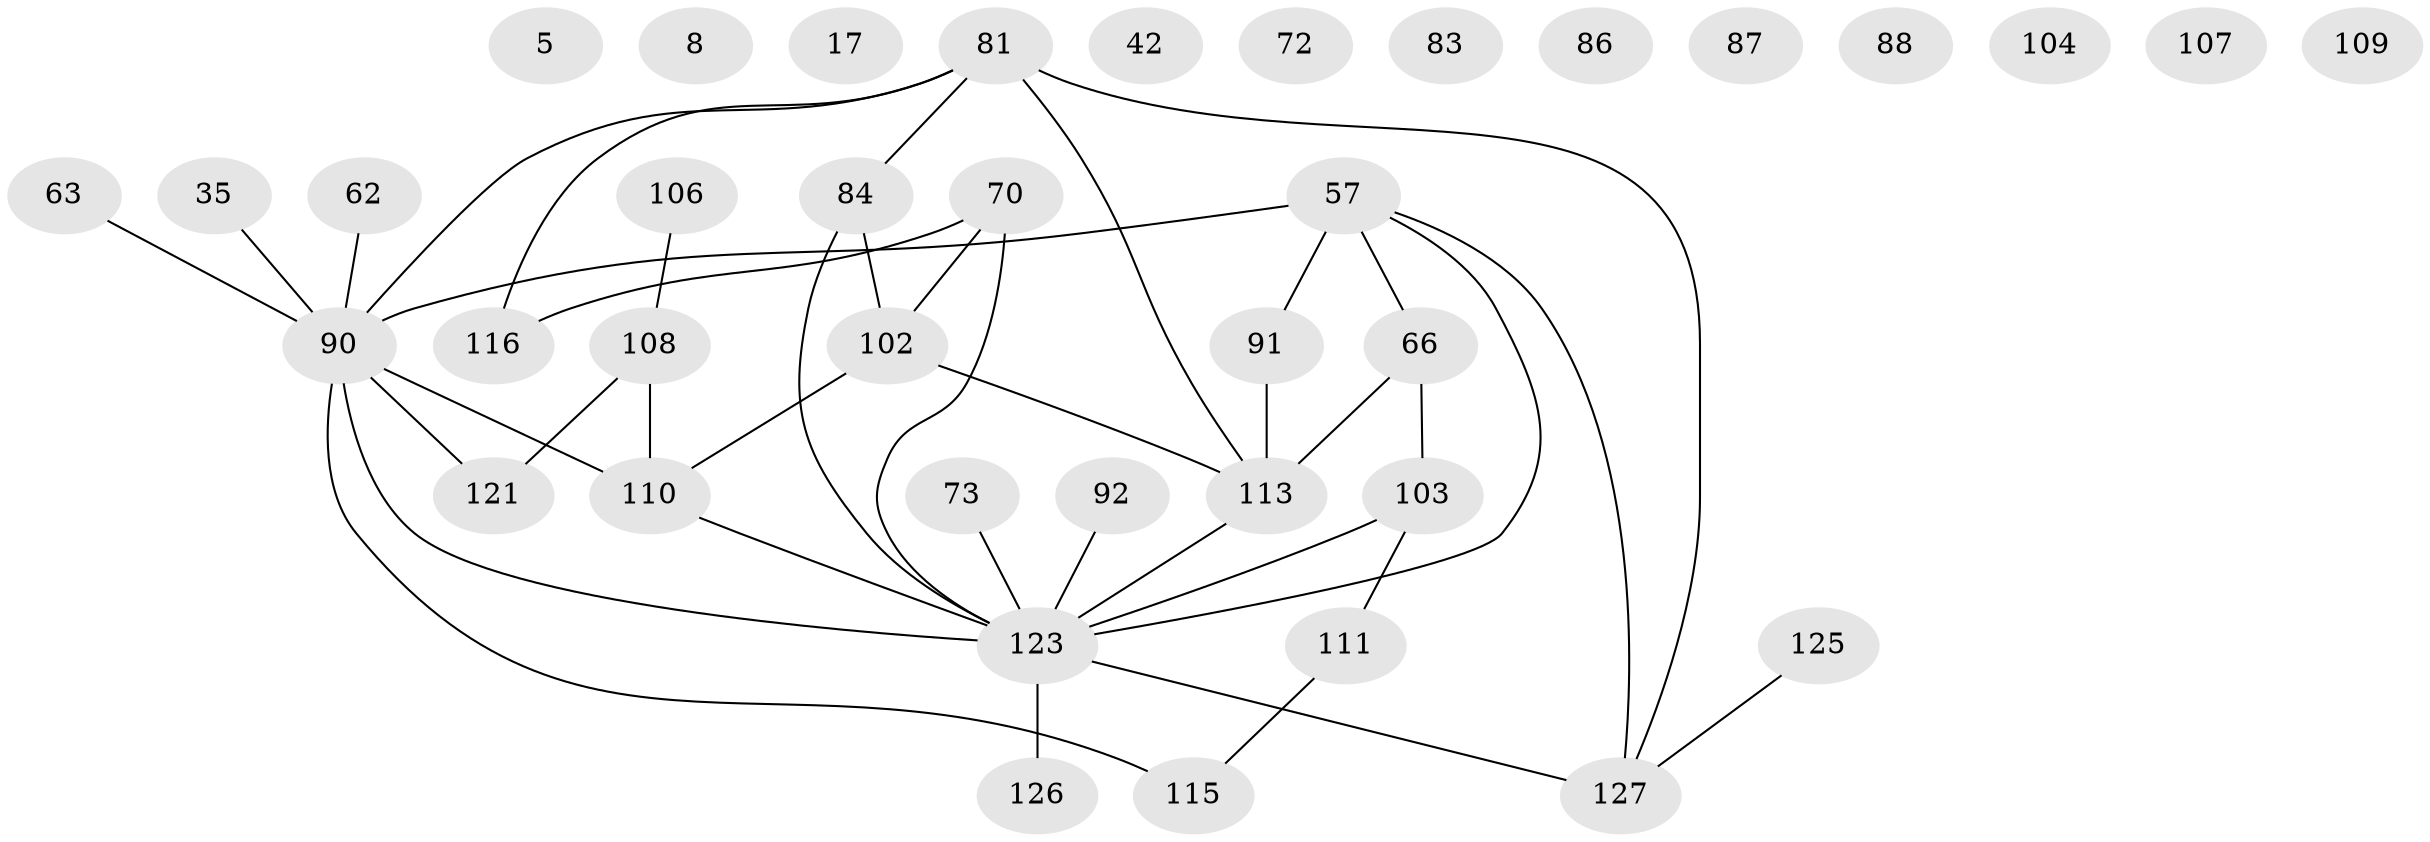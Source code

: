 // original degree distribution, {3: 0.2440944881889764, 1: 0.1968503937007874, 5: 0.047244094488188976, 0: 0.07874015748031496, 2: 0.28346456692913385, 4: 0.12598425196850394, 6: 0.023622047244094488}
// Generated by graph-tools (version 1.1) at 2025/43/03/04/25 21:43:40]
// undirected, 38 vertices, 40 edges
graph export_dot {
graph [start="1"]
  node [color=gray90,style=filled];
  5;
  8;
  17;
  35;
  42;
  57 [super="+20+44"];
  62 [super="+54"];
  63 [super="+25"];
  66 [super="+15+29+45"];
  70 [super="+59+52"];
  72;
  73;
  81 [super="+65+67"];
  83 [super="+82"];
  84 [super="+31"];
  86;
  87 [super="+39"];
  88;
  90 [super="+41+79+68"];
  91 [super="+50"];
  92;
  102 [super="+94+74"];
  103 [super="+27+76"];
  104;
  106;
  107;
  108 [super="+37+61+85"];
  109;
  110 [super="+28+38+96+75+99"];
  111;
  113 [super="+22+78"];
  115 [super="+77+93"];
  116 [super="+80"];
  121 [super="+89+101"];
  123 [super="+4+60+53+95+98+122"];
  125;
  126 [super="+120"];
  127 [super="+100+124"];
  35 -- 90;
  57 -- 90 [weight=3];
  57 -- 91;
  57 -- 127;
  57 -- 123 [weight=2];
  57 -- 66;
  62 -- 90;
  63 -- 90;
  66 -- 113;
  66 -- 103 [weight=2];
  70 -- 123 [weight=2];
  70 -- 116;
  70 -- 102 [weight=2];
  73 -- 123;
  81 -- 116 [weight=2];
  81 -- 113 [weight=2];
  81 -- 90;
  81 -- 127 [weight=2];
  81 -- 84;
  84 -- 123;
  84 -- 102 [weight=2];
  90 -- 115 [weight=2];
  90 -- 123 [weight=3];
  90 -- 121 [weight=2];
  90 -- 110;
  91 -- 113 [weight=2];
  92 -- 123;
  102 -- 113;
  102 -- 110;
  103 -- 123;
  103 -- 111;
  106 -- 108;
  108 -- 121;
  108 -- 110 [weight=2];
  110 -- 123;
  111 -- 115;
  113 -- 123 [weight=2];
  123 -- 127 [weight=3];
  123 -- 126 [weight=3];
  125 -- 127;
}
